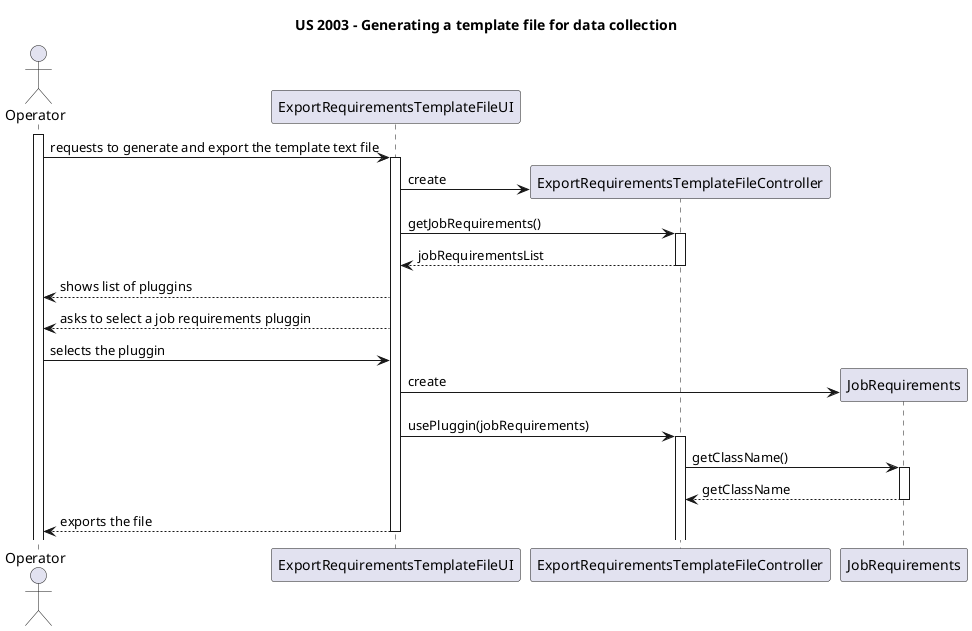 @startuml
actor Operator as User
participant ExportRequirementsTemplateFileUI as UI
participant ExportRequirementsTemplateFileController as CTRLR
participant JobRequirements

title US 2003 - Generating a template file for data collection



activate User

User -> UI : requests to generate and export the template text file

activate UI

create CTRLR

UI -> CTRLR : create

UI -> CTRLR : getJobRequirements()

activate CTRLR

CTRLR --> UI : jobRequirementsList

deactivate CTRLR

UI --> User : shows list of pluggins

UI --> User : asks to select a job requirements pluggin

User -> UI : selects the pluggin

create JobRequirements

UI -> JobRequirements : create

UI -> CTRLR : usePluggin(jobRequirements)

activate CTRLR

CTRLR -> JobRequirements : getClassName()

activate JobRequirements

JobRequirements --> CTRLR : getClassName

deactivate JobRequirements

UI --> User : exports the file

deactivate UI

@enduml